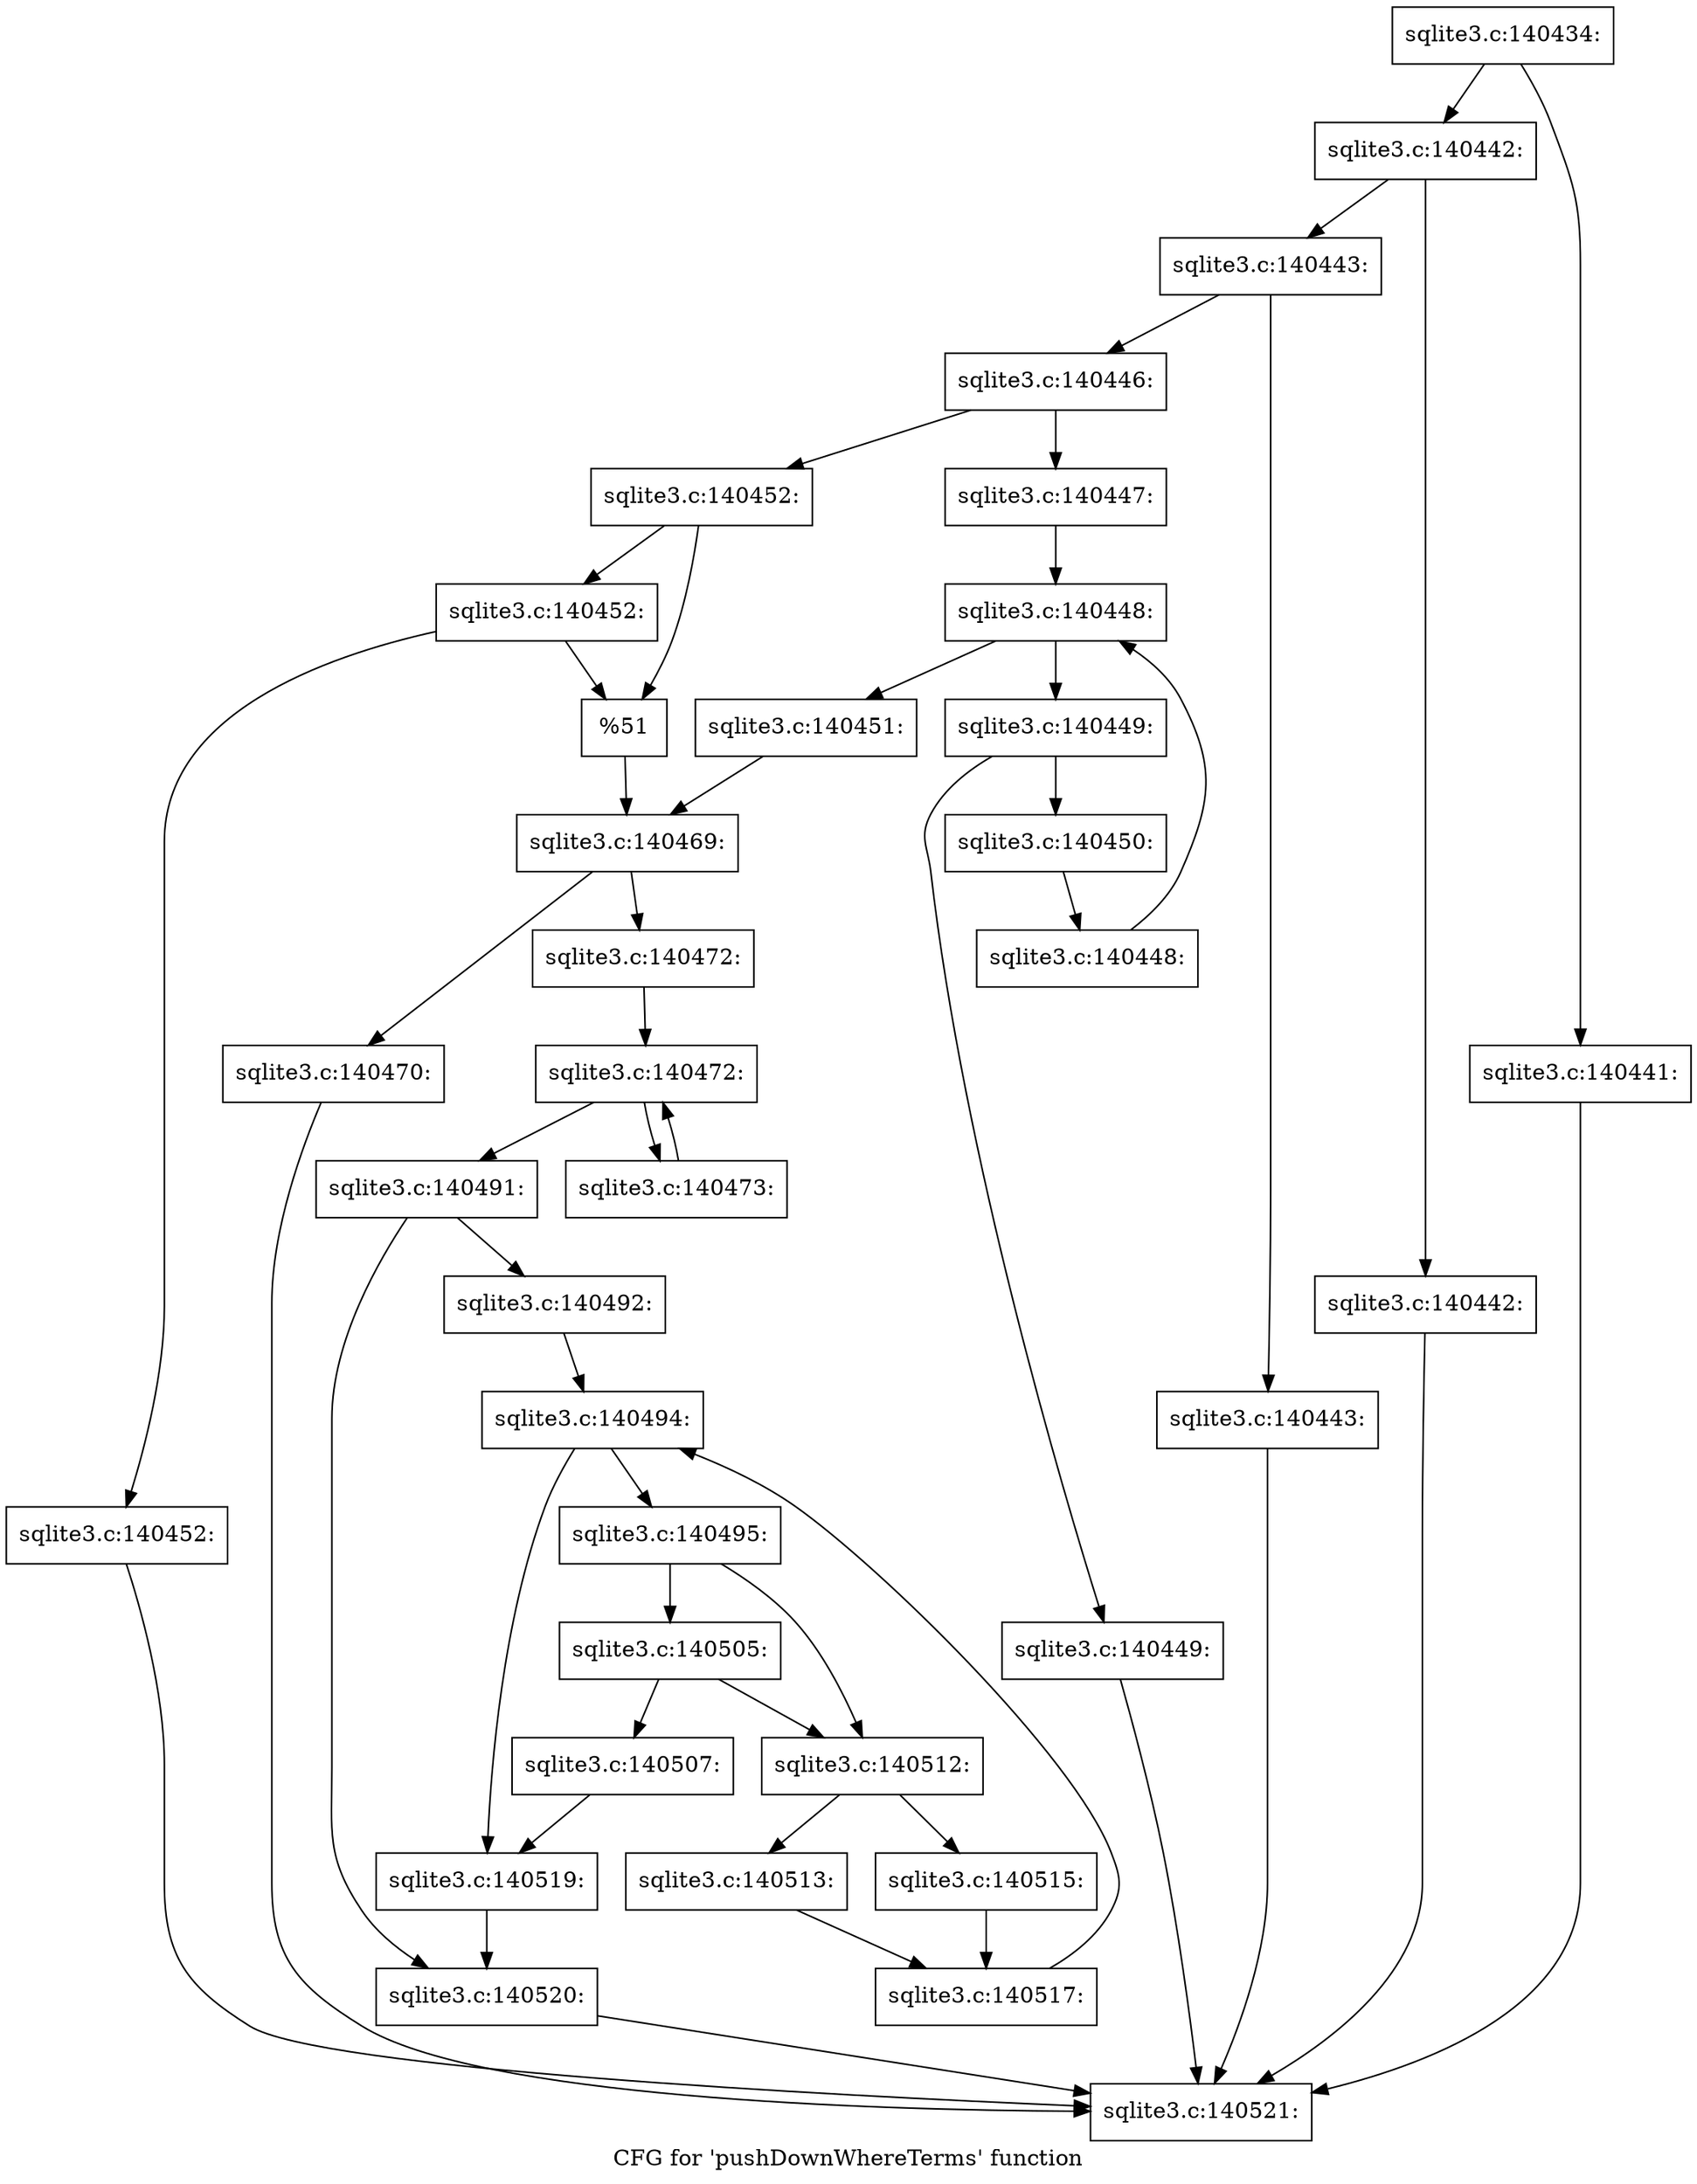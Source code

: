digraph "CFG for 'pushDownWhereTerms' function" {
	label="CFG for 'pushDownWhereTerms' function";

	Node0x55c0f94b2f00 [shape=record,label="{sqlite3.c:140434:}"];
	Node0x55c0f94b2f00 -> Node0x55c0f94b6290;
	Node0x55c0f94b2f00 -> Node0x55c0f94b62e0;
	Node0x55c0f94b6290 [shape=record,label="{sqlite3.c:140441:}"];
	Node0x55c0f94b6290 -> Node0x55c0f94b3080;
	Node0x55c0f94b62e0 [shape=record,label="{sqlite3.c:140442:}"];
	Node0x55c0f94b62e0 -> Node0x55c0f94b67a0;
	Node0x55c0f94b62e0 -> Node0x55c0f94b67f0;
	Node0x55c0f94b67a0 [shape=record,label="{sqlite3.c:140442:}"];
	Node0x55c0f94b67a0 -> Node0x55c0f94b3080;
	Node0x55c0f94b67f0 [shape=record,label="{sqlite3.c:140443:}"];
	Node0x55c0f94b67f0 -> Node0x55c0f94b6f90;
	Node0x55c0f94b67f0 -> Node0x55c0f94b6fe0;
	Node0x55c0f94b6f90 [shape=record,label="{sqlite3.c:140443:}"];
	Node0x55c0f94b6f90 -> Node0x55c0f94b3080;
	Node0x55c0f94b6fe0 [shape=record,label="{sqlite3.c:140446:}"];
	Node0x55c0f94b6fe0 -> Node0x55c0f94b78b0;
	Node0x55c0f94b6fe0 -> Node0x55c0f94b7950;
	Node0x55c0f94b78b0 [shape=record,label="{sqlite3.c:140447:}"];
	Node0x55c0f94b78b0 -> Node0x55c0f94b8290;
	Node0x55c0f94b8290 [shape=record,label="{sqlite3.c:140448:}"];
	Node0x55c0f94b8290 -> Node0x55c0f94b84b0;
	Node0x55c0f94b8290 -> Node0x55c0f94b8070;
	Node0x55c0f94b84b0 [shape=record,label="{sqlite3.c:140449:}"];
	Node0x55c0f94b84b0 -> Node0x55c0f94b87f0;
	Node0x55c0f94b84b0 -> Node0x55c0f94b8840;
	Node0x55c0f94b87f0 [shape=record,label="{sqlite3.c:140449:}"];
	Node0x55c0f94b87f0 -> Node0x55c0f94b3080;
	Node0x55c0f94b8840 [shape=record,label="{sqlite3.c:140450:}"];
	Node0x55c0f94b8840 -> Node0x55c0f94b8420;
	Node0x55c0f94b8420 [shape=record,label="{sqlite3.c:140448:}"];
	Node0x55c0f94b8420 -> Node0x55c0f94b8290;
	Node0x55c0f94b8070 [shape=record,label="{sqlite3.c:140451:}"];
	Node0x55c0f94b8070 -> Node0x55c0f94b7900;
	Node0x55c0f94b7950 [shape=record,label="{sqlite3.c:140452:}"];
	Node0x55c0f94b7950 -> Node0x55c0f94b9490;
	Node0x55c0f94b7950 -> Node0x55c0f94b9440;
	Node0x55c0f94b9490 [shape=record,label="{sqlite3.c:140452:}"];
	Node0x55c0f94b9490 -> Node0x55c0f94b93f0;
	Node0x55c0f94b9490 -> Node0x55c0f94b9440;
	Node0x55c0f94b93f0 [shape=record,label="{sqlite3.c:140452:}"];
	Node0x55c0f94b93f0 -> Node0x55c0f94b3080;
	Node0x55c0f94b9440 [shape=record,label="{%51}"];
	Node0x55c0f94b9440 -> Node0x55c0f94b7900;
	Node0x55c0f94b7900 [shape=record,label="{sqlite3.c:140469:}"];
	Node0x55c0f94b7900 -> Node0x55c0f94ba080;
	Node0x55c0f94b7900 -> Node0x55c0f94ba0d0;
	Node0x55c0f94ba080 [shape=record,label="{sqlite3.c:140470:}"];
	Node0x55c0f94ba080 -> Node0x55c0f94b3080;
	Node0x55c0f94ba0d0 [shape=record,label="{sqlite3.c:140472:}"];
	Node0x55c0f94ba0d0 -> Node0x55c0f94ba750;
	Node0x55c0f94ba750 [shape=record,label="{sqlite3.c:140472:}"];
	Node0x55c0f94ba750 -> Node0x55c0f94bacd0;
	Node0x55c0f94ba750 -> Node0x55c0f94ba8b0;
	Node0x55c0f94bacd0 [shape=record,label="{sqlite3.c:140473:}"];
	Node0x55c0f94bacd0 -> Node0x55c0f94ba750;
	Node0x55c0f94ba8b0 [shape=record,label="{sqlite3.c:140491:}"];
	Node0x55c0f94ba8b0 -> Node0x55c0f94bb940;
	Node0x55c0f94ba8b0 -> Node0x55c0f94bb990;
	Node0x55c0f94bb940 [shape=record,label="{sqlite3.c:140492:}"];
	Node0x55c0f94bb940 -> Node0x55c0f5f0d9d0;
	Node0x55c0f5f0d9d0 [shape=record,label="{sqlite3.c:140494:}"];
	Node0x55c0f5f0d9d0 -> Node0x55c0f94bc910;
	Node0x55c0f5f0d9d0 -> Node0x55c0f94bc0d0;
	Node0x55c0f94bc910 [shape=record,label="{sqlite3.c:140495:}"];
	Node0x55c0f94bc910 -> Node0x55c0f94be650;
	Node0x55c0f94bc910 -> Node0x55c0f94be600;
	Node0x55c0f94be650 [shape=record,label="{sqlite3.c:140505:}"];
	Node0x55c0f94be650 -> Node0x55c0f94be5b0;
	Node0x55c0f94be650 -> Node0x55c0f94be600;
	Node0x55c0f94be5b0 [shape=record,label="{sqlite3.c:140507:}"];
	Node0x55c0f94be5b0 -> Node0x55c0f94bc0d0;
	Node0x55c0f94be600 [shape=record,label="{sqlite3.c:140512:}"];
	Node0x55c0f94be600 -> Node0x55c0f6447630;
	Node0x55c0f94be600 -> Node0x55c0f94bfa00;
	Node0x55c0f6447630 [shape=record,label="{sqlite3.c:140513:}"];
	Node0x55c0f6447630 -> Node0x55c0f94bf130;
	Node0x55c0f94bfa00 [shape=record,label="{sqlite3.c:140515:}"];
	Node0x55c0f94bfa00 -> Node0x55c0f94bf130;
	Node0x55c0f94bf130 [shape=record,label="{sqlite3.c:140517:}"];
	Node0x55c0f94bf130 -> Node0x55c0f5f0d9d0;
	Node0x55c0f94bc0d0 [shape=record,label="{sqlite3.c:140519:}"];
	Node0x55c0f94bc0d0 -> Node0x55c0f94bb990;
	Node0x55c0f94bb990 [shape=record,label="{sqlite3.c:140520:}"];
	Node0x55c0f94bb990 -> Node0x55c0f94b3080;
	Node0x55c0f94b3080 [shape=record,label="{sqlite3.c:140521:}"];
}
